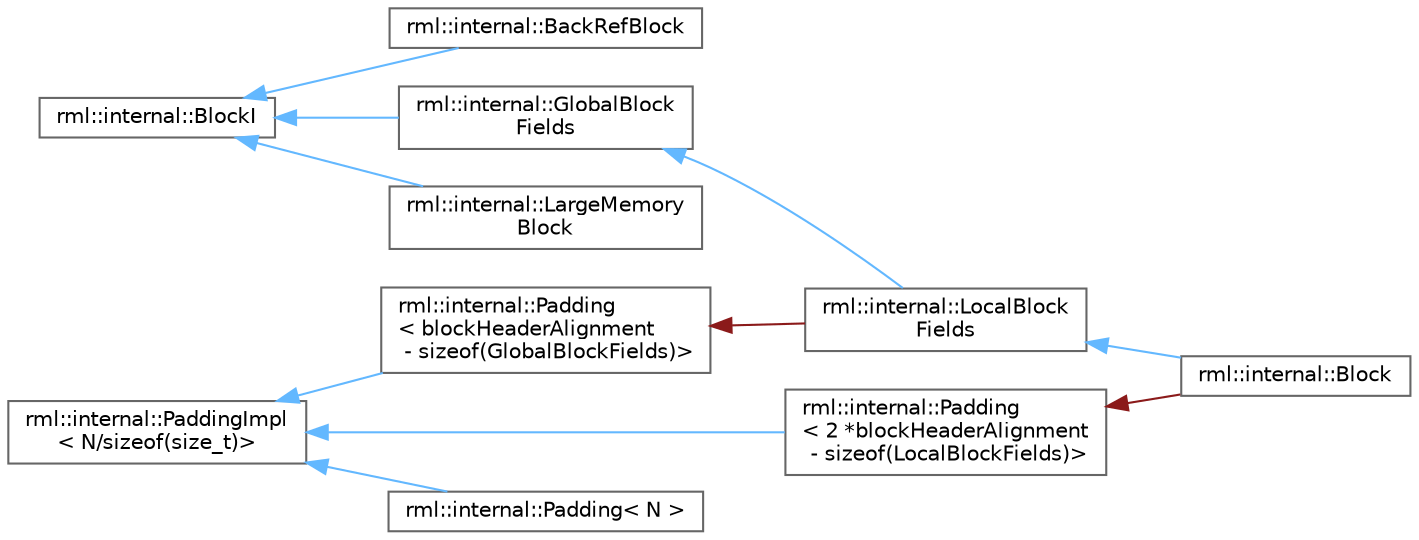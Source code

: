 digraph "类继承关系图"
{
 // LATEX_PDF_SIZE
  bgcolor="transparent";
  edge [fontname=Helvetica,fontsize=10,labelfontname=Helvetica,labelfontsize=10];
  node [fontname=Helvetica,fontsize=10,shape=box,height=0.2,width=0.4];
  rankdir="LR";
  Node0 [id="Node000000",label="rml::internal::BlockI",height=0.2,width=0.4,color="grey40", fillcolor="white", style="filled",URL="$classrml_1_1internal_1_1_block_i.html",tooltip=" "];
  Node0 -> Node1 [id="edge5875_Node000000_Node000001",dir="back",color="steelblue1",style="solid",tooltip=" "];
  Node1 [id="Node000001",label="rml::internal::BackRefBlock",height=0.2,width=0.4,color="grey40", fillcolor="white", style="filled",URL="$structrml_1_1internal_1_1_back_ref_block.html",tooltip=" "];
  Node0 -> Node2 [id="edge5876_Node000000_Node000002",dir="back",color="steelblue1",style="solid",tooltip=" "];
  Node2 [id="Node000002",label="rml::internal::GlobalBlock\lFields",height=0.2,width=0.4,color="grey40", fillcolor="white", style="filled",URL="$classrml_1_1internal_1_1_global_block_fields.html",tooltip=" "];
  Node2 -> Node3 [id="edge5877_Node000002_Node000003",dir="back",color="steelblue1",style="solid",tooltip=" "];
  Node3 [id="Node000003",label="rml::internal::LocalBlock\lFields",height=0.2,width=0.4,color="grey40", fillcolor="white", style="filled",URL="$classrml_1_1internal_1_1_local_block_fields.html",tooltip=" "];
  Node3 -> Node4 [id="edge5878_Node000003_Node000004",dir="back",color="steelblue1",style="solid",tooltip=" "];
  Node4 [id="Node000004",label="rml::internal::Block",height=0.2,width=0.4,color="grey40", fillcolor="white", style="filled",URL="$classrml_1_1internal_1_1_block.html",tooltip=" "];
  Node0 -> Node9 [id="edge5879_Node000000_Node000009",dir="back",color="steelblue1",style="solid",tooltip=" "];
  Node9 [id="Node000009",label="rml::internal::LargeMemory\lBlock",height=0.2,width=0.4,color="grey40", fillcolor="white", style="filled",URL="$structrml_1_1internal_1_1_large_memory_block.html",tooltip=" "];
  Node6 [id="Node000006",label="rml::internal::PaddingImpl\l\< N/sizeof(size_t)\>",height=0.2,width=0.4,color="grey40", fillcolor="white", style="filled",URL="$structrml_1_1internal_1_1_padding_impl.html",tooltip=" "];
  Node6 -> Node5 [id="edge5880_Node000006_Node000005",dir="back",color="steelblue1",style="solid",tooltip=" "];
  Node5 [id="Node000005",label="rml::internal::Padding\l\< 2 *blockHeaderAlignment\l - sizeof(LocalBlockFields)\>",height=0.2,width=0.4,color="grey40", fillcolor="white", style="filled",URL="$structrml_1_1internal_1_1_padding.html",tooltip=" "];
  Node5 -> Node4 [id="edge5881_Node000005_Node000004",dir="back",color="firebrick4",style="solid",tooltip=" "];
  Node6 -> Node7 [id="edge5882_Node000006_Node000007",dir="back",color="steelblue1",style="solid",tooltip=" "];
  Node7 [id="Node000007",label="rml::internal::Padding\l\< blockHeaderAlignment\l - sizeof(GlobalBlockFields)\>",height=0.2,width=0.4,color="grey40", fillcolor="white", style="filled",URL="$structrml_1_1internal_1_1_padding.html",tooltip=" "];
  Node7 -> Node3 [id="edge5883_Node000007_Node000003",dir="back",color="firebrick4",style="solid",tooltip=" "];
  Node6 -> Node8 [id="edge5884_Node000006_Node000008",dir="back",color="steelblue1",style="solid",tooltip=" "];
  Node8 [id="Node000008",label="rml::internal::Padding\< N \>",height=0.2,width=0.4,color="grey40", fillcolor="white", style="filled",URL="$structrml_1_1internal_1_1_padding.html",tooltip=" "];
}
